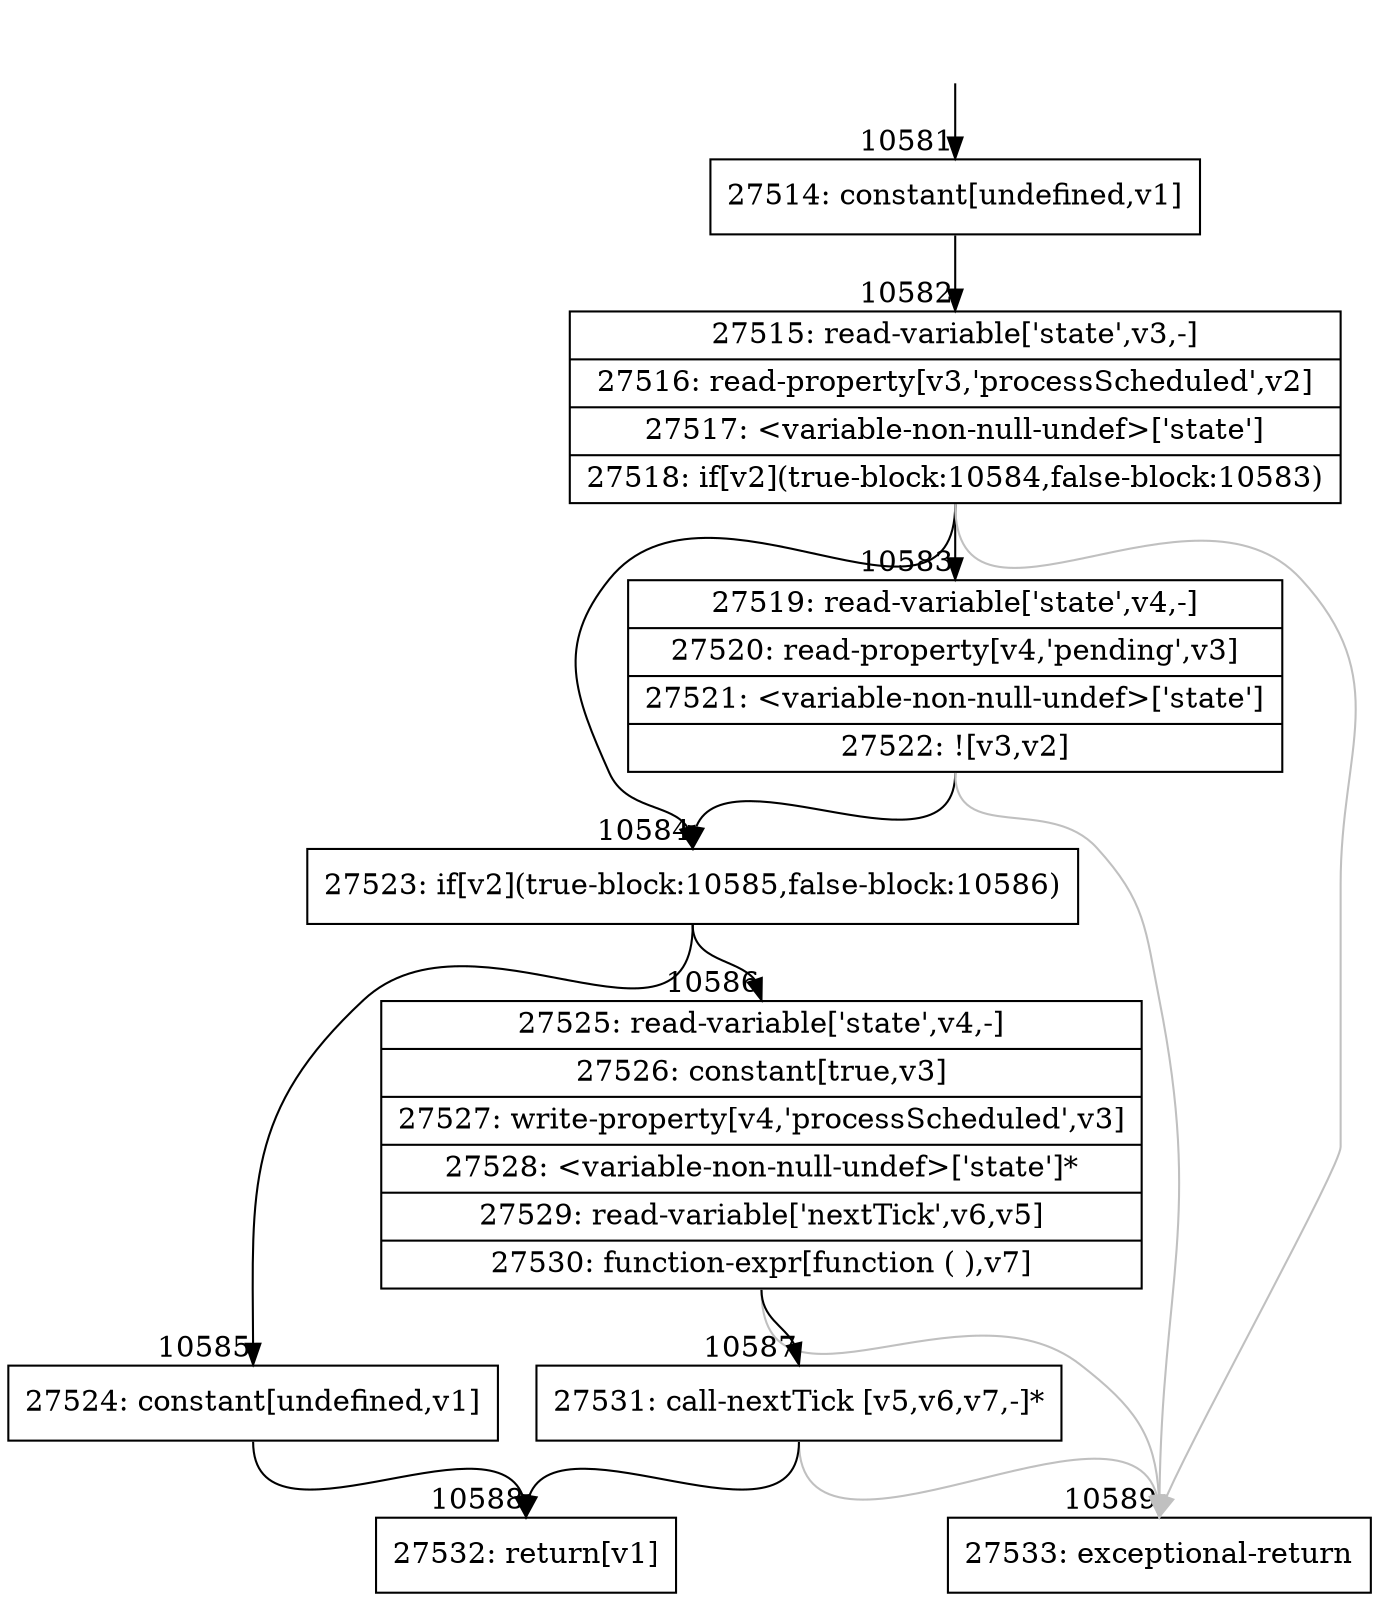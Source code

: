 digraph {
rankdir="TD"
BB_entry811[shape=none,label=""];
BB_entry811 -> BB10581 [tailport=s, headport=n, headlabel="    10581"]
BB10581 [shape=record label="{27514: constant[undefined,v1]}" ] 
BB10581 -> BB10582 [tailport=s, headport=n, headlabel="      10582"]
BB10582 [shape=record label="{27515: read-variable['state',v3,-]|27516: read-property[v3,'processScheduled',v2]|27517: \<variable-non-null-undef\>['state']|27518: if[v2](true-block:10584,false-block:10583)}" ] 
BB10582 -> BB10584 [tailport=s, headport=n, headlabel="      10584"]
BB10582 -> BB10583 [tailport=s, headport=n, headlabel="      10583"]
BB10582 -> BB10589 [tailport=s, headport=n, color=gray, headlabel="      10589"]
BB10583 [shape=record label="{27519: read-variable['state',v4,-]|27520: read-property[v4,'pending',v3]|27521: \<variable-non-null-undef\>['state']|27522: ![v3,v2]}" ] 
BB10583 -> BB10584 [tailport=s, headport=n]
BB10583 -> BB10589 [tailport=s, headport=n, color=gray]
BB10584 [shape=record label="{27523: if[v2](true-block:10585,false-block:10586)}" ] 
BB10584 -> BB10585 [tailport=s, headport=n, headlabel="      10585"]
BB10584 -> BB10586 [tailport=s, headport=n, headlabel="      10586"]
BB10585 [shape=record label="{27524: constant[undefined,v1]}" ] 
BB10585 -> BB10588 [tailport=s, headport=n, headlabel="      10588"]
BB10586 [shape=record label="{27525: read-variable['state',v4,-]|27526: constant[true,v3]|27527: write-property[v4,'processScheduled',v3]|27528: \<variable-non-null-undef\>['state']*|27529: read-variable['nextTick',v6,v5]|27530: function-expr[function ( ),v7]}" ] 
BB10586 -> BB10587 [tailport=s, headport=n, headlabel="      10587"]
BB10586 -> BB10589 [tailport=s, headport=n, color=gray]
BB10587 [shape=record label="{27531: call-nextTick [v5,v6,v7,-]*}" ] 
BB10587 -> BB10588 [tailport=s, headport=n]
BB10587 -> BB10589 [tailport=s, headport=n, color=gray]
BB10588 [shape=record label="{27532: return[v1]}" ] 
BB10589 [shape=record label="{27533: exceptional-return}" ] 
//#$~ 14585
}
